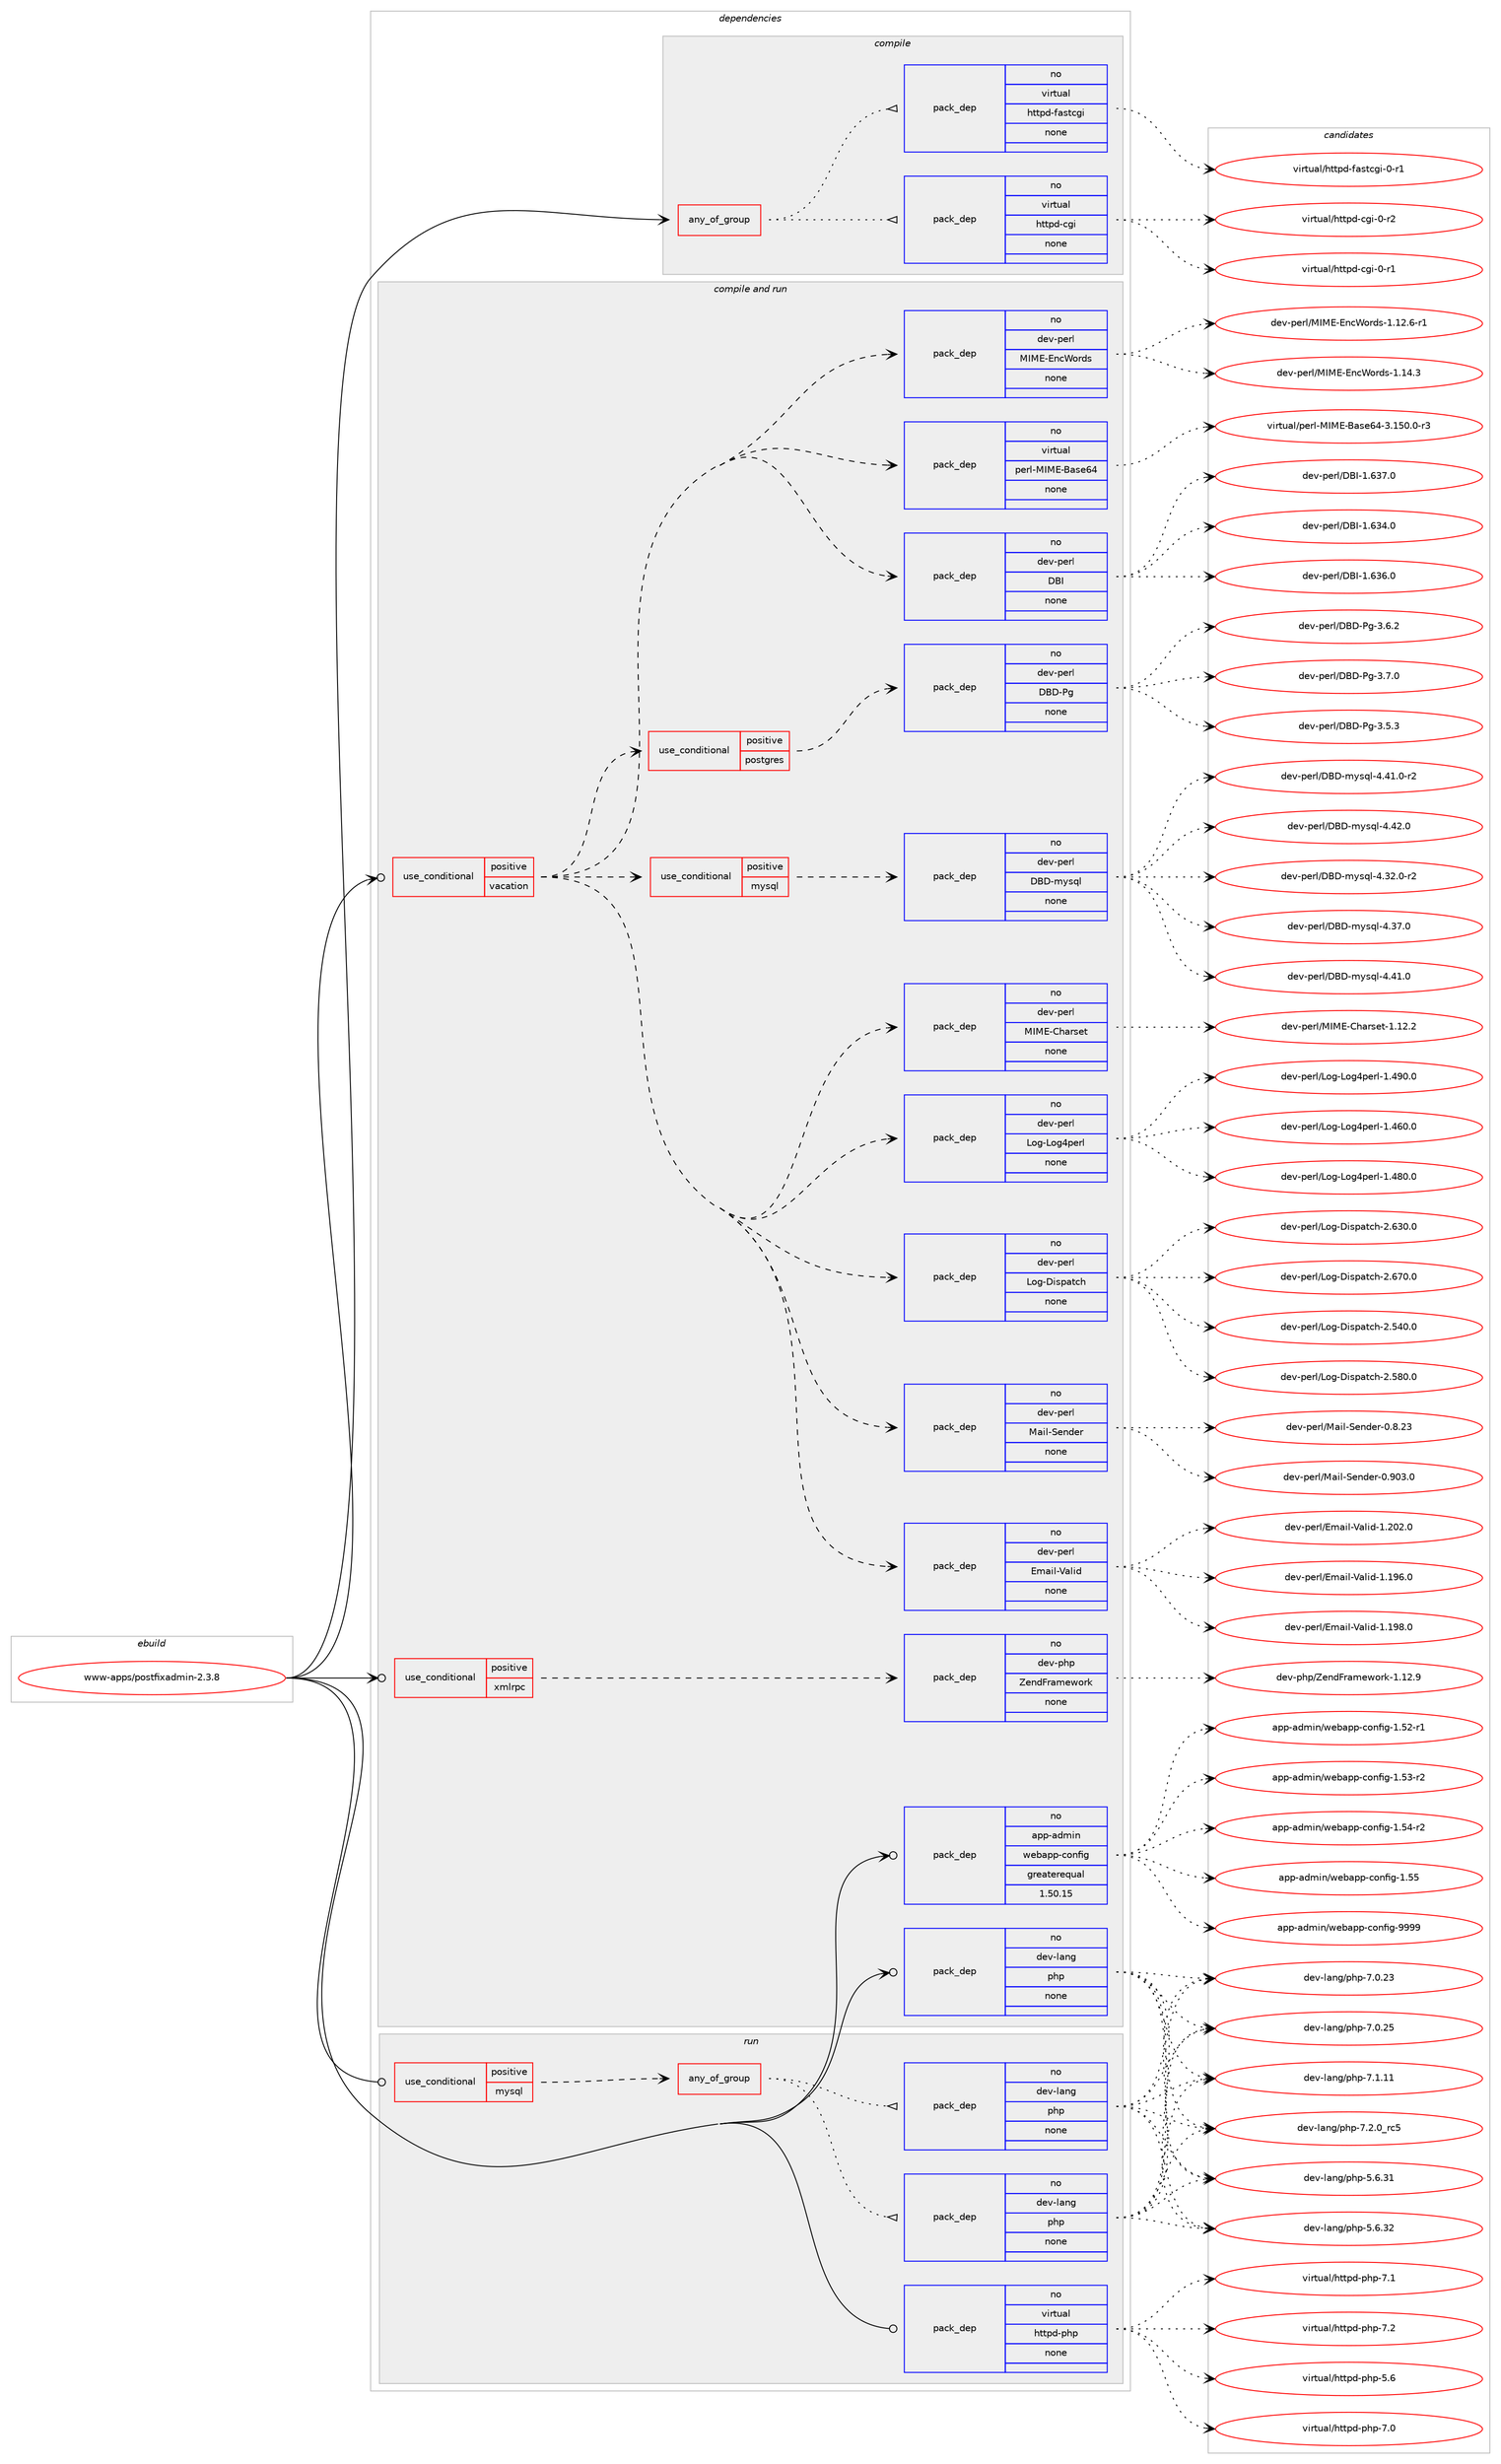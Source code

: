 digraph prolog {

# *************
# Graph options
# *************

newrank=true;
concentrate=true;
compound=true;
graph [rankdir=LR,fontname=Helvetica,fontsize=10,ranksep=1.5];#, ranksep=2.5, nodesep=0.2];
edge  [arrowhead=vee];
node  [fontname=Helvetica,fontsize=10];

# **********
# The ebuild
# **********

subgraph cluster_leftcol {
color=gray;
rank=same;
label=<<i>ebuild</i>>;
id [label="www-apps/postfixadmin-2.3.8", color=red, width=4, href="../www-apps/postfixadmin-2.3.8.svg"];
}

# ****************
# The dependencies
# ****************

subgraph cluster_midcol {
color=gray;
label=<<i>dependencies</i>>;
subgraph cluster_compile {
fillcolor="#eeeeee";
style=filled;
label=<<i>compile</i>>;
subgraph any8851 {
dependency501778 [label=<<TABLE BORDER="0" CELLBORDER="1" CELLSPACING="0" CELLPADDING="4"><TR><TD CELLPADDING="10">any_of_group</TD></TR></TABLE>>, shape=none, color=red];subgraph pack373026 {
dependency501779 [label=<<TABLE BORDER="0" CELLBORDER="1" CELLSPACING="0" CELLPADDING="4" WIDTH="220"><TR><TD ROWSPAN="6" CELLPADDING="30">pack_dep</TD></TR><TR><TD WIDTH="110">no</TD></TR><TR><TD>virtual</TD></TR><TR><TD>httpd-cgi</TD></TR><TR><TD>none</TD></TR><TR><TD></TD></TR></TABLE>>, shape=none, color=blue];
}
dependency501778:e -> dependency501779:w [weight=20,style="dotted",arrowhead="oinv"];
subgraph pack373027 {
dependency501780 [label=<<TABLE BORDER="0" CELLBORDER="1" CELLSPACING="0" CELLPADDING="4" WIDTH="220"><TR><TD ROWSPAN="6" CELLPADDING="30">pack_dep</TD></TR><TR><TD WIDTH="110">no</TD></TR><TR><TD>virtual</TD></TR><TR><TD>httpd-fastcgi</TD></TR><TR><TD>none</TD></TR><TR><TD></TD></TR></TABLE>>, shape=none, color=blue];
}
dependency501778:e -> dependency501780:w [weight=20,style="dotted",arrowhead="oinv"];
}
id:e -> dependency501778:w [weight=20,style="solid",arrowhead="vee"];
}
subgraph cluster_compileandrun {
fillcolor="#eeeeee";
style=filled;
label=<<i>compile and run</i>>;
subgraph cond119573 {
dependency501781 [label=<<TABLE BORDER="0" CELLBORDER="1" CELLSPACING="0" CELLPADDING="4"><TR><TD ROWSPAN="3" CELLPADDING="10">use_conditional</TD></TR><TR><TD>positive</TD></TR><TR><TD>vacation</TD></TR></TABLE>>, shape=none, color=red];
subgraph pack373028 {
dependency501782 [label=<<TABLE BORDER="0" CELLBORDER="1" CELLSPACING="0" CELLPADDING="4" WIDTH="220"><TR><TD ROWSPAN="6" CELLPADDING="30">pack_dep</TD></TR><TR><TD WIDTH="110">no</TD></TR><TR><TD>dev-perl</TD></TR><TR><TD>DBI</TD></TR><TR><TD>none</TD></TR><TR><TD></TD></TR></TABLE>>, shape=none, color=blue];
}
dependency501781:e -> dependency501782:w [weight=20,style="dashed",arrowhead="vee"];
subgraph pack373029 {
dependency501783 [label=<<TABLE BORDER="0" CELLBORDER="1" CELLSPACING="0" CELLPADDING="4" WIDTH="220"><TR><TD ROWSPAN="6" CELLPADDING="30">pack_dep</TD></TR><TR><TD WIDTH="110">no</TD></TR><TR><TD>virtual</TD></TR><TR><TD>perl-MIME-Base64</TD></TR><TR><TD>none</TD></TR><TR><TD></TD></TR></TABLE>>, shape=none, color=blue];
}
dependency501781:e -> dependency501783:w [weight=20,style="dashed",arrowhead="vee"];
subgraph pack373030 {
dependency501784 [label=<<TABLE BORDER="0" CELLBORDER="1" CELLSPACING="0" CELLPADDING="4" WIDTH="220"><TR><TD ROWSPAN="6" CELLPADDING="30">pack_dep</TD></TR><TR><TD WIDTH="110">no</TD></TR><TR><TD>dev-perl</TD></TR><TR><TD>MIME-EncWords</TD></TR><TR><TD>none</TD></TR><TR><TD></TD></TR></TABLE>>, shape=none, color=blue];
}
dependency501781:e -> dependency501784:w [weight=20,style="dashed",arrowhead="vee"];
subgraph pack373031 {
dependency501785 [label=<<TABLE BORDER="0" CELLBORDER="1" CELLSPACING="0" CELLPADDING="4" WIDTH="220"><TR><TD ROWSPAN="6" CELLPADDING="30">pack_dep</TD></TR><TR><TD WIDTH="110">no</TD></TR><TR><TD>dev-perl</TD></TR><TR><TD>Email-Valid</TD></TR><TR><TD>none</TD></TR><TR><TD></TD></TR></TABLE>>, shape=none, color=blue];
}
dependency501781:e -> dependency501785:w [weight=20,style="dashed",arrowhead="vee"];
subgraph pack373032 {
dependency501786 [label=<<TABLE BORDER="0" CELLBORDER="1" CELLSPACING="0" CELLPADDING="4" WIDTH="220"><TR><TD ROWSPAN="6" CELLPADDING="30">pack_dep</TD></TR><TR><TD WIDTH="110">no</TD></TR><TR><TD>dev-perl</TD></TR><TR><TD>Mail-Sender</TD></TR><TR><TD>none</TD></TR><TR><TD></TD></TR></TABLE>>, shape=none, color=blue];
}
dependency501781:e -> dependency501786:w [weight=20,style="dashed",arrowhead="vee"];
subgraph pack373033 {
dependency501787 [label=<<TABLE BORDER="0" CELLBORDER="1" CELLSPACING="0" CELLPADDING="4" WIDTH="220"><TR><TD ROWSPAN="6" CELLPADDING="30">pack_dep</TD></TR><TR><TD WIDTH="110">no</TD></TR><TR><TD>dev-perl</TD></TR><TR><TD>Log-Dispatch</TD></TR><TR><TD>none</TD></TR><TR><TD></TD></TR></TABLE>>, shape=none, color=blue];
}
dependency501781:e -> dependency501787:w [weight=20,style="dashed",arrowhead="vee"];
subgraph pack373034 {
dependency501788 [label=<<TABLE BORDER="0" CELLBORDER="1" CELLSPACING="0" CELLPADDING="4" WIDTH="220"><TR><TD ROWSPAN="6" CELLPADDING="30">pack_dep</TD></TR><TR><TD WIDTH="110">no</TD></TR><TR><TD>dev-perl</TD></TR><TR><TD>Log-Log4perl</TD></TR><TR><TD>none</TD></TR><TR><TD></TD></TR></TABLE>>, shape=none, color=blue];
}
dependency501781:e -> dependency501788:w [weight=20,style="dashed",arrowhead="vee"];
subgraph pack373035 {
dependency501789 [label=<<TABLE BORDER="0" CELLBORDER="1" CELLSPACING="0" CELLPADDING="4" WIDTH="220"><TR><TD ROWSPAN="6" CELLPADDING="30">pack_dep</TD></TR><TR><TD WIDTH="110">no</TD></TR><TR><TD>dev-perl</TD></TR><TR><TD>MIME-Charset</TD></TR><TR><TD>none</TD></TR><TR><TD></TD></TR></TABLE>>, shape=none, color=blue];
}
dependency501781:e -> dependency501789:w [weight=20,style="dashed",arrowhead="vee"];
subgraph cond119574 {
dependency501790 [label=<<TABLE BORDER="0" CELLBORDER="1" CELLSPACING="0" CELLPADDING="4"><TR><TD ROWSPAN="3" CELLPADDING="10">use_conditional</TD></TR><TR><TD>positive</TD></TR><TR><TD>mysql</TD></TR></TABLE>>, shape=none, color=red];
subgraph pack373036 {
dependency501791 [label=<<TABLE BORDER="0" CELLBORDER="1" CELLSPACING="0" CELLPADDING="4" WIDTH="220"><TR><TD ROWSPAN="6" CELLPADDING="30">pack_dep</TD></TR><TR><TD WIDTH="110">no</TD></TR><TR><TD>dev-perl</TD></TR><TR><TD>DBD-mysql</TD></TR><TR><TD>none</TD></TR><TR><TD></TD></TR></TABLE>>, shape=none, color=blue];
}
dependency501790:e -> dependency501791:w [weight=20,style="dashed",arrowhead="vee"];
}
dependency501781:e -> dependency501790:w [weight=20,style="dashed",arrowhead="vee"];
subgraph cond119575 {
dependency501792 [label=<<TABLE BORDER="0" CELLBORDER="1" CELLSPACING="0" CELLPADDING="4"><TR><TD ROWSPAN="3" CELLPADDING="10">use_conditional</TD></TR><TR><TD>positive</TD></TR><TR><TD>postgres</TD></TR></TABLE>>, shape=none, color=red];
subgraph pack373037 {
dependency501793 [label=<<TABLE BORDER="0" CELLBORDER="1" CELLSPACING="0" CELLPADDING="4" WIDTH="220"><TR><TD ROWSPAN="6" CELLPADDING="30">pack_dep</TD></TR><TR><TD WIDTH="110">no</TD></TR><TR><TD>dev-perl</TD></TR><TR><TD>DBD-Pg</TD></TR><TR><TD>none</TD></TR><TR><TD></TD></TR></TABLE>>, shape=none, color=blue];
}
dependency501792:e -> dependency501793:w [weight=20,style="dashed",arrowhead="vee"];
}
dependency501781:e -> dependency501792:w [weight=20,style="dashed",arrowhead="vee"];
}
id:e -> dependency501781:w [weight=20,style="solid",arrowhead="odotvee"];
subgraph cond119576 {
dependency501794 [label=<<TABLE BORDER="0" CELLBORDER="1" CELLSPACING="0" CELLPADDING="4"><TR><TD ROWSPAN="3" CELLPADDING="10">use_conditional</TD></TR><TR><TD>positive</TD></TR><TR><TD>xmlrpc</TD></TR></TABLE>>, shape=none, color=red];
subgraph pack373038 {
dependency501795 [label=<<TABLE BORDER="0" CELLBORDER="1" CELLSPACING="0" CELLPADDING="4" WIDTH="220"><TR><TD ROWSPAN="6" CELLPADDING="30">pack_dep</TD></TR><TR><TD WIDTH="110">no</TD></TR><TR><TD>dev-php</TD></TR><TR><TD>ZendFramework</TD></TR><TR><TD>none</TD></TR><TR><TD></TD></TR></TABLE>>, shape=none, color=blue];
}
dependency501794:e -> dependency501795:w [weight=20,style="dashed",arrowhead="vee"];
}
id:e -> dependency501794:w [weight=20,style="solid",arrowhead="odotvee"];
subgraph pack373039 {
dependency501796 [label=<<TABLE BORDER="0" CELLBORDER="1" CELLSPACING="0" CELLPADDING="4" WIDTH="220"><TR><TD ROWSPAN="6" CELLPADDING="30">pack_dep</TD></TR><TR><TD WIDTH="110">no</TD></TR><TR><TD>app-admin</TD></TR><TR><TD>webapp-config</TD></TR><TR><TD>greaterequal</TD></TR><TR><TD>1.50.15</TD></TR></TABLE>>, shape=none, color=blue];
}
id:e -> dependency501796:w [weight=20,style="solid",arrowhead="odotvee"];
subgraph pack373040 {
dependency501797 [label=<<TABLE BORDER="0" CELLBORDER="1" CELLSPACING="0" CELLPADDING="4" WIDTH="220"><TR><TD ROWSPAN="6" CELLPADDING="30">pack_dep</TD></TR><TR><TD WIDTH="110">no</TD></TR><TR><TD>dev-lang</TD></TR><TR><TD>php</TD></TR><TR><TD>none</TD></TR><TR><TD></TD></TR></TABLE>>, shape=none, color=blue];
}
id:e -> dependency501797:w [weight=20,style="solid",arrowhead="odotvee"];
}
subgraph cluster_run {
fillcolor="#eeeeee";
style=filled;
label=<<i>run</i>>;
subgraph cond119577 {
dependency501798 [label=<<TABLE BORDER="0" CELLBORDER="1" CELLSPACING="0" CELLPADDING="4"><TR><TD ROWSPAN="3" CELLPADDING="10">use_conditional</TD></TR><TR><TD>positive</TD></TR><TR><TD>mysql</TD></TR></TABLE>>, shape=none, color=red];
subgraph any8852 {
dependency501799 [label=<<TABLE BORDER="0" CELLBORDER="1" CELLSPACING="0" CELLPADDING="4"><TR><TD CELLPADDING="10">any_of_group</TD></TR></TABLE>>, shape=none, color=red];subgraph pack373041 {
dependency501800 [label=<<TABLE BORDER="0" CELLBORDER="1" CELLSPACING="0" CELLPADDING="4" WIDTH="220"><TR><TD ROWSPAN="6" CELLPADDING="30">pack_dep</TD></TR><TR><TD WIDTH="110">no</TD></TR><TR><TD>dev-lang</TD></TR><TR><TD>php</TD></TR><TR><TD>none</TD></TR><TR><TD></TD></TR></TABLE>>, shape=none, color=blue];
}
dependency501799:e -> dependency501800:w [weight=20,style="dotted",arrowhead="oinv"];
subgraph pack373042 {
dependency501801 [label=<<TABLE BORDER="0" CELLBORDER="1" CELLSPACING="0" CELLPADDING="4" WIDTH="220"><TR><TD ROWSPAN="6" CELLPADDING="30">pack_dep</TD></TR><TR><TD WIDTH="110">no</TD></TR><TR><TD>dev-lang</TD></TR><TR><TD>php</TD></TR><TR><TD>none</TD></TR><TR><TD></TD></TR></TABLE>>, shape=none, color=blue];
}
dependency501799:e -> dependency501801:w [weight=20,style="dotted",arrowhead="oinv"];
}
dependency501798:e -> dependency501799:w [weight=20,style="dashed",arrowhead="vee"];
}
id:e -> dependency501798:w [weight=20,style="solid",arrowhead="odot"];
subgraph pack373043 {
dependency501802 [label=<<TABLE BORDER="0" CELLBORDER="1" CELLSPACING="0" CELLPADDING="4" WIDTH="220"><TR><TD ROWSPAN="6" CELLPADDING="30">pack_dep</TD></TR><TR><TD WIDTH="110">no</TD></TR><TR><TD>virtual</TD></TR><TR><TD>httpd-php</TD></TR><TR><TD>none</TD></TR><TR><TD></TD></TR></TABLE>>, shape=none, color=blue];
}
id:e -> dependency501802:w [weight=20,style="solid",arrowhead="odot"];
}
}

# **************
# The candidates
# **************

subgraph cluster_choices {
rank=same;
color=gray;
label=<<i>candidates</i>>;

subgraph choice373026 {
color=black;
nodesep=1;
choice1181051141161179710847104116116112100459910310545484511449 [label="virtual/httpd-cgi-0-r1", color=red, width=4,href="../virtual/httpd-cgi-0-r1.svg"];
choice1181051141161179710847104116116112100459910310545484511450 [label="virtual/httpd-cgi-0-r2", color=red, width=4,href="../virtual/httpd-cgi-0-r2.svg"];
dependency501779:e -> choice1181051141161179710847104116116112100459910310545484511449:w [style=dotted,weight="100"];
dependency501779:e -> choice1181051141161179710847104116116112100459910310545484511450:w [style=dotted,weight="100"];
}
subgraph choice373027 {
color=black;
nodesep=1;
choice118105114116117971084710411611611210045102971151169910310545484511449 [label="virtual/httpd-fastcgi-0-r1", color=red, width=4,href="../virtual/httpd-fastcgi-0-r1.svg"];
dependency501780:e -> choice118105114116117971084710411611611210045102971151169910310545484511449:w [style=dotted,weight="100"];
}
subgraph choice373028 {
color=black;
nodesep=1;
choice10010111845112101114108476866734549465451524648 [label="dev-perl/DBI-1.634.0", color=red, width=4,href="../dev-perl/DBI-1.634.0.svg"];
choice10010111845112101114108476866734549465451544648 [label="dev-perl/DBI-1.636.0", color=red, width=4,href="../dev-perl/DBI-1.636.0.svg"];
choice10010111845112101114108476866734549465451554648 [label="dev-perl/DBI-1.637.0", color=red, width=4,href="../dev-perl/DBI-1.637.0.svg"];
dependency501782:e -> choice10010111845112101114108476866734549465451524648:w [style=dotted,weight="100"];
dependency501782:e -> choice10010111845112101114108476866734549465451544648:w [style=dotted,weight="100"];
dependency501782:e -> choice10010111845112101114108476866734549465451554648:w [style=dotted,weight="100"];
}
subgraph choice373029 {
color=black;
nodesep=1;
choice11810511411611797108471121011141084577737769456697115101545245514649534846484511451 [label="virtual/perl-MIME-Base64-3.150.0-r3", color=red, width=4,href="../virtual/perl-MIME-Base64-3.150.0-r3.svg"];
dependency501783:e -> choice11810511411611797108471121011141084577737769456697115101545245514649534846484511451:w [style=dotted,weight="100"];
}
subgraph choice373030 {
color=black;
nodesep=1;
choice10010111845112101114108477773776945691109987111114100115454946495046544511449 [label="dev-perl/MIME-EncWords-1.12.6-r1", color=red, width=4,href="../dev-perl/MIME-EncWords-1.12.6-r1.svg"];
choice1001011184511210111410847777377694569110998711111410011545494649524651 [label="dev-perl/MIME-EncWords-1.14.3", color=red, width=4,href="../dev-perl/MIME-EncWords-1.14.3.svg"];
dependency501784:e -> choice10010111845112101114108477773776945691109987111114100115454946495046544511449:w [style=dotted,weight="100"];
dependency501784:e -> choice1001011184511210111410847777377694569110998711111410011545494649524651:w [style=dotted,weight="100"];
}
subgraph choice373031 {
color=black;
nodesep=1;
choice100101118451121011141084769109971051084586971081051004549464957544648 [label="dev-perl/Email-Valid-1.196.0", color=red, width=4,href="../dev-perl/Email-Valid-1.196.0.svg"];
choice100101118451121011141084769109971051084586971081051004549464957564648 [label="dev-perl/Email-Valid-1.198.0", color=red, width=4,href="../dev-perl/Email-Valid-1.198.0.svg"];
choice100101118451121011141084769109971051084586971081051004549465048504648 [label="dev-perl/Email-Valid-1.202.0", color=red, width=4,href="../dev-perl/Email-Valid-1.202.0.svg"];
dependency501785:e -> choice100101118451121011141084769109971051084586971081051004549464957544648:w [style=dotted,weight="100"];
dependency501785:e -> choice100101118451121011141084769109971051084586971081051004549464957564648:w [style=dotted,weight="100"];
dependency501785:e -> choice100101118451121011141084769109971051084586971081051004549465048504648:w [style=dotted,weight="100"];
}
subgraph choice373032 {
color=black;
nodesep=1;
choice10010111845112101114108477797105108458310111010010111445484656465051 [label="dev-perl/Mail-Sender-0.8.23", color=red, width=4,href="../dev-perl/Mail-Sender-0.8.23.svg"];
choice1001011184511210111410847779710510845831011101001011144548465748514648 [label="dev-perl/Mail-Sender-0.903.0", color=red, width=4,href="../dev-perl/Mail-Sender-0.903.0.svg"];
dependency501786:e -> choice10010111845112101114108477797105108458310111010010111445484656465051:w [style=dotted,weight="100"];
dependency501786:e -> choice1001011184511210111410847779710510845831011101001011144548465748514648:w [style=dotted,weight="100"];
}
subgraph choice373033 {
color=black;
nodesep=1;
choice100101118451121011141084776111103456810511511297116991044550465352484648 [label="dev-perl/Log-Dispatch-2.540.0", color=red, width=4,href="../dev-perl/Log-Dispatch-2.540.0.svg"];
choice100101118451121011141084776111103456810511511297116991044550465356484648 [label="dev-perl/Log-Dispatch-2.580.0", color=red, width=4,href="../dev-perl/Log-Dispatch-2.580.0.svg"];
choice100101118451121011141084776111103456810511511297116991044550465451484648 [label="dev-perl/Log-Dispatch-2.630.0", color=red, width=4,href="../dev-perl/Log-Dispatch-2.630.0.svg"];
choice100101118451121011141084776111103456810511511297116991044550465455484648 [label="dev-perl/Log-Dispatch-2.670.0", color=red, width=4,href="../dev-perl/Log-Dispatch-2.670.0.svg"];
dependency501787:e -> choice100101118451121011141084776111103456810511511297116991044550465352484648:w [style=dotted,weight="100"];
dependency501787:e -> choice100101118451121011141084776111103456810511511297116991044550465356484648:w [style=dotted,weight="100"];
dependency501787:e -> choice100101118451121011141084776111103456810511511297116991044550465451484648:w [style=dotted,weight="100"];
dependency501787:e -> choice100101118451121011141084776111103456810511511297116991044550465455484648:w [style=dotted,weight="100"];
}
subgraph choice373034 {
color=black;
nodesep=1;
choice1001011184511210111410847761111034576111103521121011141084549465254484648 [label="dev-perl/Log-Log4perl-1.460.0", color=red, width=4,href="../dev-perl/Log-Log4perl-1.460.0.svg"];
choice1001011184511210111410847761111034576111103521121011141084549465256484648 [label="dev-perl/Log-Log4perl-1.480.0", color=red, width=4,href="../dev-perl/Log-Log4perl-1.480.0.svg"];
choice1001011184511210111410847761111034576111103521121011141084549465257484648 [label="dev-perl/Log-Log4perl-1.490.0", color=red, width=4,href="../dev-perl/Log-Log4perl-1.490.0.svg"];
dependency501788:e -> choice1001011184511210111410847761111034576111103521121011141084549465254484648:w [style=dotted,weight="100"];
dependency501788:e -> choice1001011184511210111410847761111034576111103521121011141084549465256484648:w [style=dotted,weight="100"];
dependency501788:e -> choice1001011184511210111410847761111034576111103521121011141084549465257484648:w [style=dotted,weight="100"];
}
subgraph choice373035 {
color=black;
nodesep=1;
choice10010111845112101114108477773776945671049711411510111645494649504650 [label="dev-perl/MIME-Charset-1.12.2", color=red, width=4,href="../dev-perl/MIME-Charset-1.12.2.svg"];
dependency501789:e -> choice10010111845112101114108477773776945671049711411510111645494649504650:w [style=dotted,weight="100"];
}
subgraph choice373036 {
color=black;
nodesep=1;
choice100101118451121011141084768666845109121115113108455246515046484511450 [label="dev-perl/DBD-mysql-4.32.0-r2", color=red, width=4,href="../dev-perl/DBD-mysql-4.32.0-r2.svg"];
choice10010111845112101114108476866684510912111511310845524651554648 [label="dev-perl/DBD-mysql-4.37.0", color=red, width=4,href="../dev-perl/DBD-mysql-4.37.0.svg"];
choice10010111845112101114108476866684510912111511310845524652494648 [label="dev-perl/DBD-mysql-4.41.0", color=red, width=4,href="../dev-perl/DBD-mysql-4.41.0.svg"];
choice100101118451121011141084768666845109121115113108455246524946484511450 [label="dev-perl/DBD-mysql-4.41.0-r2", color=red, width=4,href="../dev-perl/DBD-mysql-4.41.0-r2.svg"];
choice10010111845112101114108476866684510912111511310845524652504648 [label="dev-perl/DBD-mysql-4.42.0", color=red, width=4,href="../dev-perl/DBD-mysql-4.42.0.svg"];
dependency501791:e -> choice100101118451121011141084768666845109121115113108455246515046484511450:w [style=dotted,weight="100"];
dependency501791:e -> choice10010111845112101114108476866684510912111511310845524651554648:w [style=dotted,weight="100"];
dependency501791:e -> choice10010111845112101114108476866684510912111511310845524652494648:w [style=dotted,weight="100"];
dependency501791:e -> choice100101118451121011141084768666845109121115113108455246524946484511450:w [style=dotted,weight="100"];
dependency501791:e -> choice10010111845112101114108476866684510912111511310845524652504648:w [style=dotted,weight="100"];
}
subgraph choice373037 {
color=black;
nodesep=1;
choice10010111845112101114108476866684580103455146534651 [label="dev-perl/DBD-Pg-3.5.3", color=red, width=4,href="../dev-perl/DBD-Pg-3.5.3.svg"];
choice10010111845112101114108476866684580103455146544650 [label="dev-perl/DBD-Pg-3.6.2", color=red, width=4,href="../dev-perl/DBD-Pg-3.6.2.svg"];
choice10010111845112101114108476866684580103455146554648 [label="dev-perl/DBD-Pg-3.7.0", color=red, width=4,href="../dev-perl/DBD-Pg-3.7.0.svg"];
dependency501793:e -> choice10010111845112101114108476866684580103455146534651:w [style=dotted,weight="100"];
dependency501793:e -> choice10010111845112101114108476866684580103455146544650:w [style=dotted,weight="100"];
dependency501793:e -> choice10010111845112101114108476866684580103455146554648:w [style=dotted,weight="100"];
}
subgraph choice373038 {
color=black;
nodesep=1;
choice100101118451121041124790101110100701149710910111911111410745494649504657 [label="dev-php/ZendFramework-1.12.9", color=red, width=4,href="../dev-php/ZendFramework-1.12.9.svg"];
dependency501795:e -> choice100101118451121041124790101110100701149710910111911111410745494649504657:w [style=dotted,weight="100"];
}
subgraph choice373039 {
color=black;
nodesep=1;
choice971121124597100109105110471191019897112112459911111010210510345494653504511449 [label="app-admin/webapp-config-1.52-r1", color=red, width=4,href="../app-admin/webapp-config-1.52-r1.svg"];
choice971121124597100109105110471191019897112112459911111010210510345494653514511450 [label="app-admin/webapp-config-1.53-r2", color=red, width=4,href="../app-admin/webapp-config-1.53-r2.svg"];
choice971121124597100109105110471191019897112112459911111010210510345494653524511450 [label="app-admin/webapp-config-1.54-r2", color=red, width=4,href="../app-admin/webapp-config-1.54-r2.svg"];
choice97112112459710010910511047119101989711211245991111101021051034549465353 [label="app-admin/webapp-config-1.55", color=red, width=4,href="../app-admin/webapp-config-1.55.svg"];
choice97112112459710010910511047119101989711211245991111101021051034557575757 [label="app-admin/webapp-config-9999", color=red, width=4,href="../app-admin/webapp-config-9999.svg"];
dependency501796:e -> choice971121124597100109105110471191019897112112459911111010210510345494653504511449:w [style=dotted,weight="100"];
dependency501796:e -> choice971121124597100109105110471191019897112112459911111010210510345494653514511450:w [style=dotted,weight="100"];
dependency501796:e -> choice971121124597100109105110471191019897112112459911111010210510345494653524511450:w [style=dotted,weight="100"];
dependency501796:e -> choice97112112459710010910511047119101989711211245991111101021051034549465353:w [style=dotted,weight="100"];
dependency501796:e -> choice97112112459710010910511047119101989711211245991111101021051034557575757:w [style=dotted,weight="100"];
}
subgraph choice373040 {
color=black;
nodesep=1;
choice10010111845108971101034711210411245534654465149 [label="dev-lang/php-5.6.31", color=red, width=4,href="../dev-lang/php-5.6.31.svg"];
choice10010111845108971101034711210411245534654465150 [label="dev-lang/php-5.6.32", color=red, width=4,href="../dev-lang/php-5.6.32.svg"];
choice10010111845108971101034711210411245554648465051 [label="dev-lang/php-7.0.23", color=red, width=4,href="../dev-lang/php-7.0.23.svg"];
choice10010111845108971101034711210411245554648465053 [label="dev-lang/php-7.0.25", color=red, width=4,href="../dev-lang/php-7.0.25.svg"];
choice10010111845108971101034711210411245554649464949 [label="dev-lang/php-7.1.11", color=red, width=4,href="../dev-lang/php-7.1.11.svg"];
choice100101118451089711010347112104112455546504648951149953 [label="dev-lang/php-7.2.0_rc5", color=red, width=4,href="../dev-lang/php-7.2.0_rc5.svg"];
dependency501797:e -> choice10010111845108971101034711210411245534654465149:w [style=dotted,weight="100"];
dependency501797:e -> choice10010111845108971101034711210411245534654465150:w [style=dotted,weight="100"];
dependency501797:e -> choice10010111845108971101034711210411245554648465051:w [style=dotted,weight="100"];
dependency501797:e -> choice10010111845108971101034711210411245554648465053:w [style=dotted,weight="100"];
dependency501797:e -> choice10010111845108971101034711210411245554649464949:w [style=dotted,weight="100"];
dependency501797:e -> choice100101118451089711010347112104112455546504648951149953:w [style=dotted,weight="100"];
}
subgraph choice373041 {
color=black;
nodesep=1;
choice10010111845108971101034711210411245534654465149 [label="dev-lang/php-5.6.31", color=red, width=4,href="../dev-lang/php-5.6.31.svg"];
choice10010111845108971101034711210411245534654465150 [label="dev-lang/php-5.6.32", color=red, width=4,href="../dev-lang/php-5.6.32.svg"];
choice10010111845108971101034711210411245554648465051 [label="dev-lang/php-7.0.23", color=red, width=4,href="../dev-lang/php-7.0.23.svg"];
choice10010111845108971101034711210411245554648465053 [label="dev-lang/php-7.0.25", color=red, width=4,href="../dev-lang/php-7.0.25.svg"];
choice10010111845108971101034711210411245554649464949 [label="dev-lang/php-7.1.11", color=red, width=4,href="../dev-lang/php-7.1.11.svg"];
choice100101118451089711010347112104112455546504648951149953 [label="dev-lang/php-7.2.0_rc5", color=red, width=4,href="../dev-lang/php-7.2.0_rc5.svg"];
dependency501800:e -> choice10010111845108971101034711210411245534654465149:w [style=dotted,weight="100"];
dependency501800:e -> choice10010111845108971101034711210411245534654465150:w [style=dotted,weight="100"];
dependency501800:e -> choice10010111845108971101034711210411245554648465051:w [style=dotted,weight="100"];
dependency501800:e -> choice10010111845108971101034711210411245554648465053:w [style=dotted,weight="100"];
dependency501800:e -> choice10010111845108971101034711210411245554649464949:w [style=dotted,weight="100"];
dependency501800:e -> choice100101118451089711010347112104112455546504648951149953:w [style=dotted,weight="100"];
}
subgraph choice373042 {
color=black;
nodesep=1;
choice10010111845108971101034711210411245534654465149 [label="dev-lang/php-5.6.31", color=red, width=4,href="../dev-lang/php-5.6.31.svg"];
choice10010111845108971101034711210411245534654465150 [label="dev-lang/php-5.6.32", color=red, width=4,href="../dev-lang/php-5.6.32.svg"];
choice10010111845108971101034711210411245554648465051 [label="dev-lang/php-7.0.23", color=red, width=4,href="../dev-lang/php-7.0.23.svg"];
choice10010111845108971101034711210411245554648465053 [label="dev-lang/php-7.0.25", color=red, width=4,href="../dev-lang/php-7.0.25.svg"];
choice10010111845108971101034711210411245554649464949 [label="dev-lang/php-7.1.11", color=red, width=4,href="../dev-lang/php-7.1.11.svg"];
choice100101118451089711010347112104112455546504648951149953 [label="dev-lang/php-7.2.0_rc5", color=red, width=4,href="../dev-lang/php-7.2.0_rc5.svg"];
dependency501801:e -> choice10010111845108971101034711210411245534654465149:w [style=dotted,weight="100"];
dependency501801:e -> choice10010111845108971101034711210411245534654465150:w [style=dotted,weight="100"];
dependency501801:e -> choice10010111845108971101034711210411245554648465051:w [style=dotted,weight="100"];
dependency501801:e -> choice10010111845108971101034711210411245554648465053:w [style=dotted,weight="100"];
dependency501801:e -> choice10010111845108971101034711210411245554649464949:w [style=dotted,weight="100"];
dependency501801:e -> choice100101118451089711010347112104112455546504648951149953:w [style=dotted,weight="100"];
}
subgraph choice373043 {
color=black;
nodesep=1;
choice11810511411611797108471041161161121004511210411245534654 [label="virtual/httpd-php-5.6", color=red, width=4,href="../virtual/httpd-php-5.6.svg"];
choice11810511411611797108471041161161121004511210411245554648 [label="virtual/httpd-php-7.0", color=red, width=4,href="../virtual/httpd-php-7.0.svg"];
choice11810511411611797108471041161161121004511210411245554649 [label="virtual/httpd-php-7.1", color=red, width=4,href="../virtual/httpd-php-7.1.svg"];
choice11810511411611797108471041161161121004511210411245554650 [label="virtual/httpd-php-7.2", color=red, width=4,href="../virtual/httpd-php-7.2.svg"];
dependency501802:e -> choice11810511411611797108471041161161121004511210411245534654:w [style=dotted,weight="100"];
dependency501802:e -> choice11810511411611797108471041161161121004511210411245554648:w [style=dotted,weight="100"];
dependency501802:e -> choice11810511411611797108471041161161121004511210411245554649:w [style=dotted,weight="100"];
dependency501802:e -> choice11810511411611797108471041161161121004511210411245554650:w [style=dotted,weight="100"];
}
}

}
